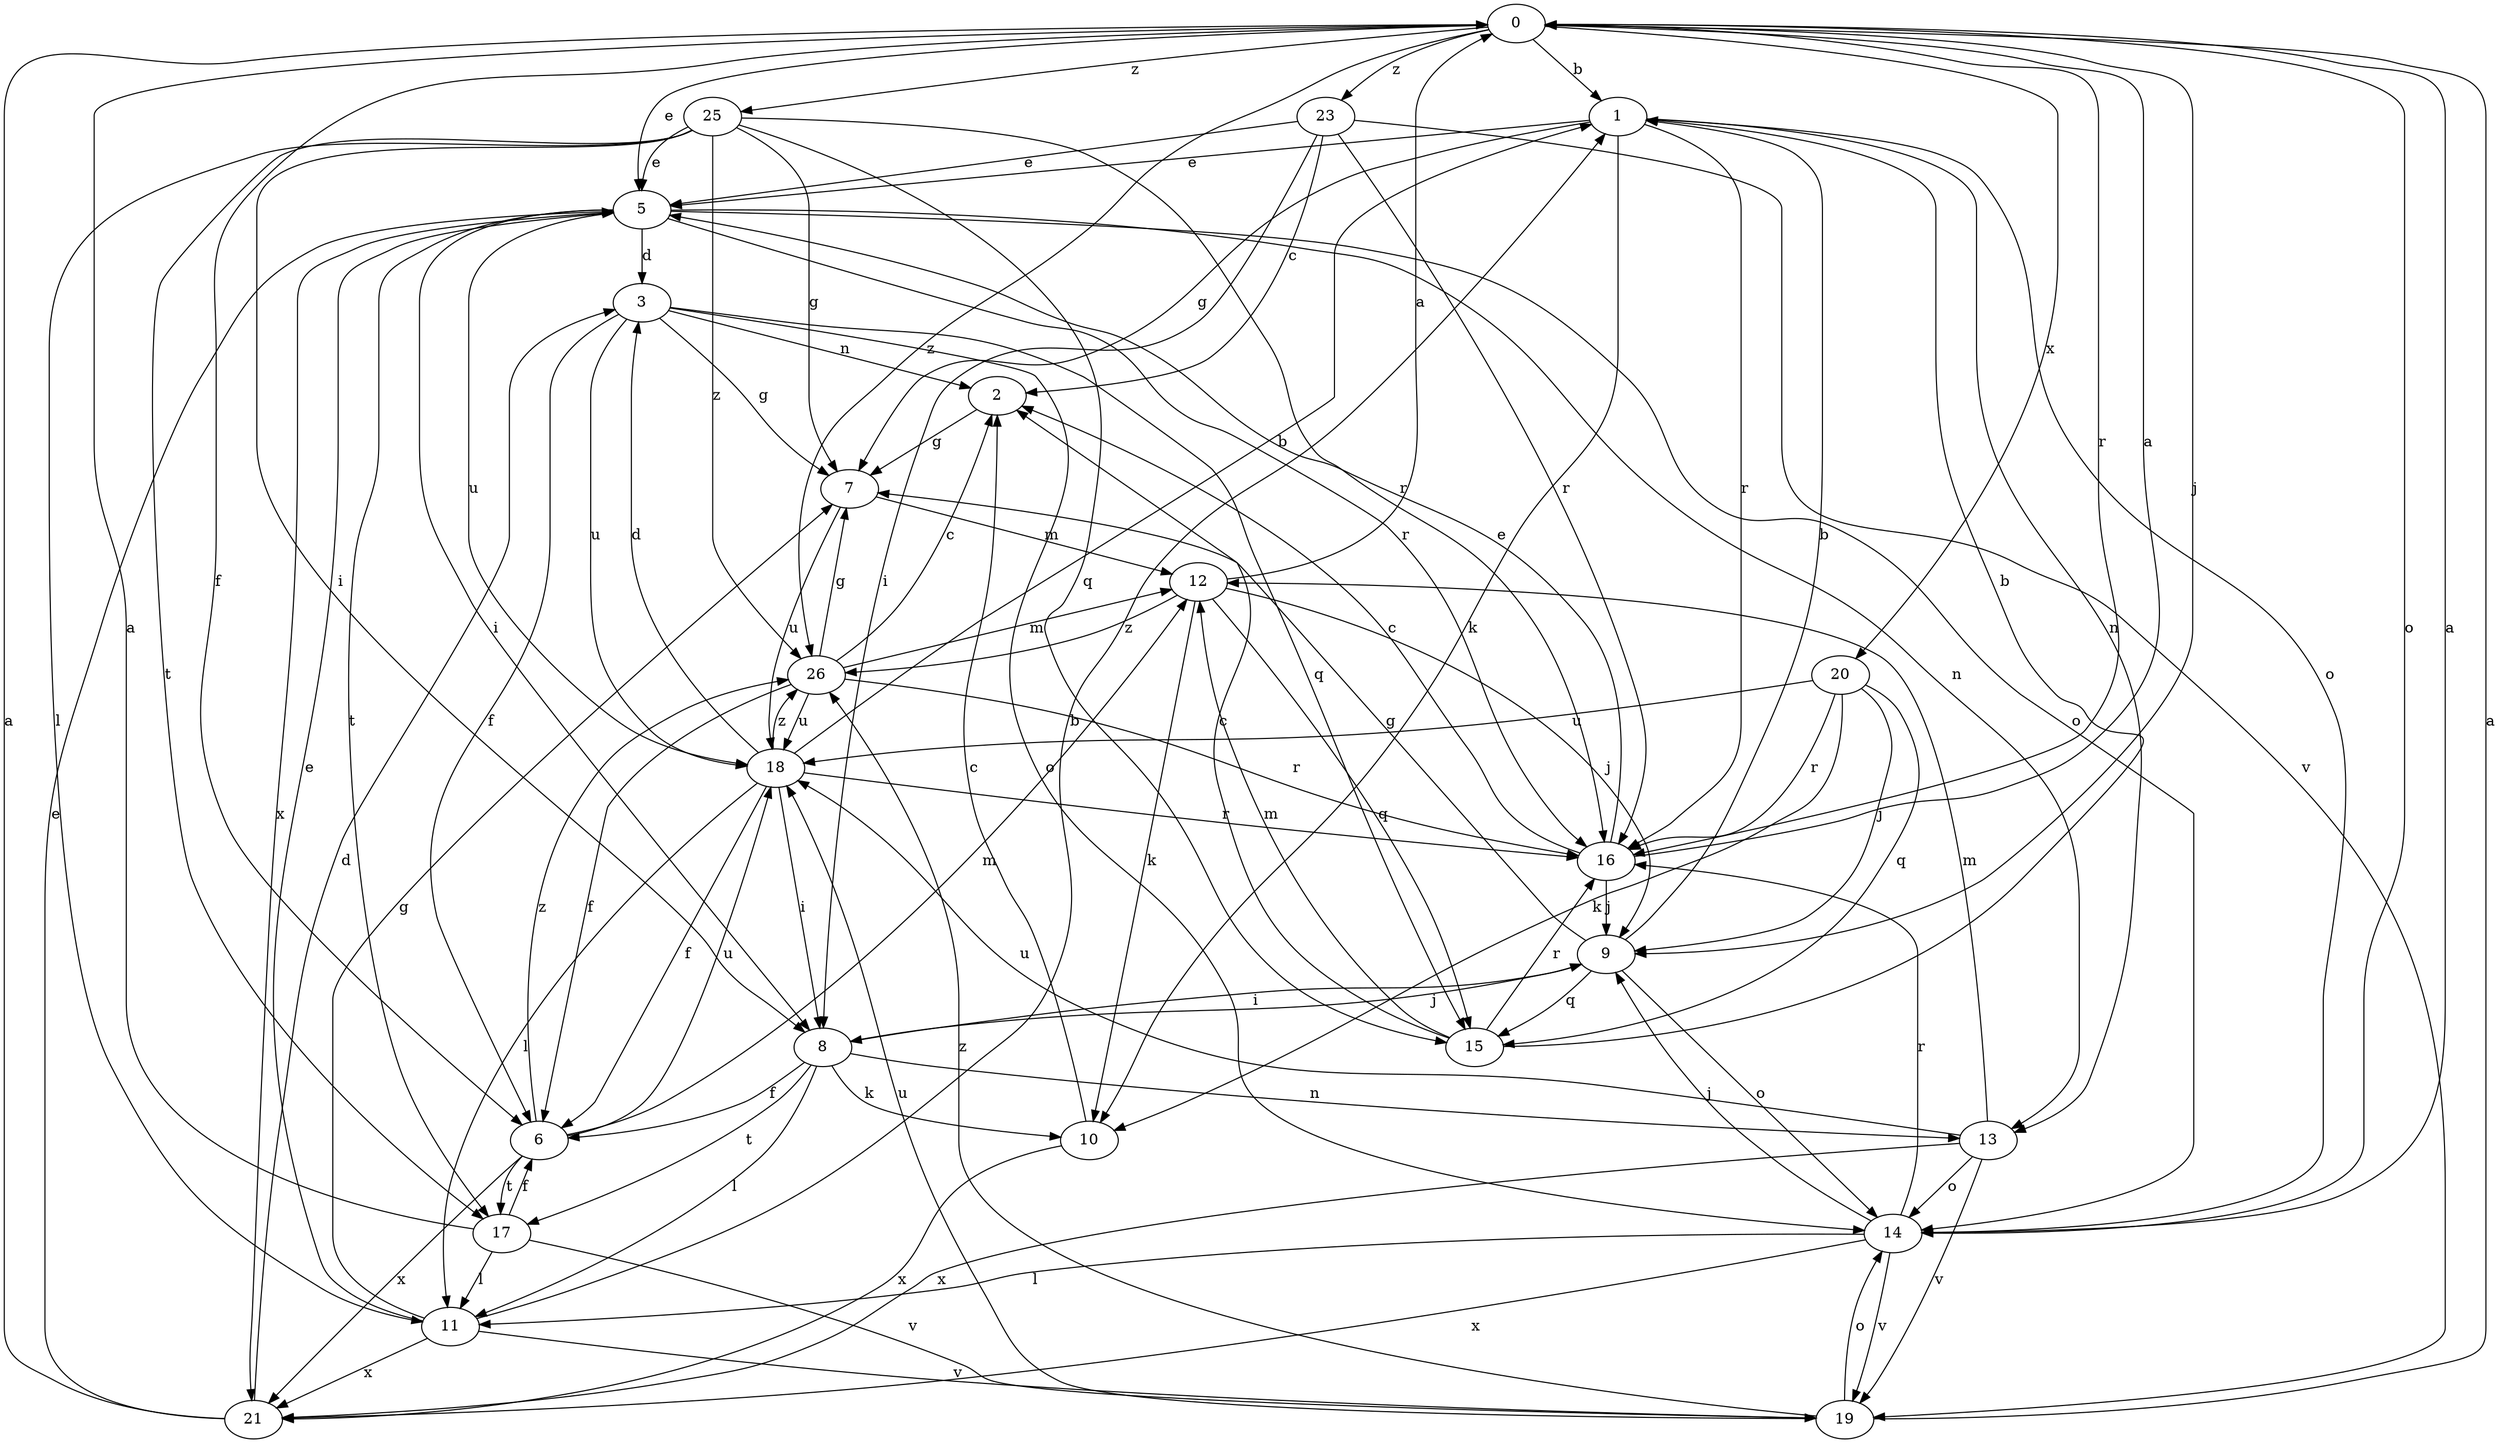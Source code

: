 strict digraph  {
0;
1;
2;
3;
5;
6;
7;
8;
9;
10;
11;
12;
13;
14;
15;
16;
17;
18;
19;
20;
21;
23;
25;
26;
0 -> 1  [label=b];
0 -> 5  [label=e];
0 -> 6  [label=f];
0 -> 9  [label=j];
0 -> 14  [label=o];
0 -> 16  [label=r];
0 -> 20  [label=x];
0 -> 23  [label=z];
0 -> 25  [label=z];
0 -> 26  [label=z];
1 -> 5  [label=e];
1 -> 7  [label=g];
1 -> 10  [label=k];
1 -> 13  [label=n];
1 -> 14  [label=o];
1 -> 16  [label=r];
2 -> 7  [label=g];
3 -> 6  [label=f];
3 -> 7  [label=g];
3 -> 14  [label=o];
3 -> 15  [label=q];
3 -> 18  [label=u];
3 -> 2  [label=n];
5 -> 3  [label=d];
5 -> 8  [label=i];
5 -> 13  [label=n];
5 -> 14  [label=o];
5 -> 16  [label=r];
5 -> 17  [label=t];
5 -> 18  [label=u];
5 -> 21  [label=x];
6 -> 12  [label=m];
6 -> 17  [label=t];
6 -> 18  [label=u];
6 -> 21  [label=x];
6 -> 26  [label=z];
7 -> 12  [label=m];
7 -> 18  [label=u];
8 -> 6  [label=f];
8 -> 9  [label=j];
8 -> 10  [label=k];
8 -> 11  [label=l];
8 -> 13  [label=n];
8 -> 17  [label=t];
9 -> 1  [label=b];
9 -> 7  [label=g];
9 -> 8  [label=i];
9 -> 14  [label=o];
9 -> 15  [label=q];
10 -> 2  [label=c];
10 -> 21  [label=x];
11 -> 1  [label=b];
11 -> 5  [label=e];
11 -> 7  [label=g];
11 -> 19  [label=v];
11 -> 21  [label=x];
12 -> 0  [label=a];
12 -> 9  [label=j];
12 -> 10  [label=k];
12 -> 15  [label=q];
12 -> 26  [label=z];
13 -> 12  [label=m];
13 -> 14  [label=o];
13 -> 18  [label=u];
13 -> 19  [label=v];
13 -> 21  [label=x];
14 -> 0  [label=a];
14 -> 9  [label=j];
14 -> 11  [label=l];
14 -> 16  [label=r];
14 -> 19  [label=v];
14 -> 21  [label=x];
15 -> 1  [label=b];
15 -> 2  [label=c];
15 -> 12  [label=m];
15 -> 16  [label=r];
16 -> 0  [label=a];
16 -> 2  [label=c];
16 -> 5  [label=e];
16 -> 9  [label=j];
17 -> 0  [label=a];
17 -> 6  [label=f];
17 -> 11  [label=l];
17 -> 19  [label=v];
18 -> 1  [label=b];
18 -> 3  [label=d];
18 -> 6  [label=f];
18 -> 8  [label=i];
18 -> 11  [label=l];
18 -> 16  [label=r];
18 -> 26  [label=z];
19 -> 0  [label=a];
19 -> 14  [label=o];
19 -> 18  [label=u];
19 -> 26  [label=z];
20 -> 9  [label=j];
20 -> 10  [label=k];
20 -> 15  [label=q];
20 -> 16  [label=r];
20 -> 18  [label=u];
21 -> 0  [label=a];
21 -> 3  [label=d];
21 -> 5  [label=e];
23 -> 2  [label=c];
23 -> 5  [label=e];
23 -> 8  [label=i];
23 -> 16  [label=r];
23 -> 19  [label=v];
25 -> 5  [label=e];
25 -> 7  [label=g];
25 -> 8  [label=i];
25 -> 11  [label=l];
25 -> 15  [label=q];
25 -> 16  [label=r];
25 -> 17  [label=t];
25 -> 26  [label=z];
26 -> 2  [label=c];
26 -> 6  [label=f];
26 -> 7  [label=g];
26 -> 12  [label=m];
26 -> 16  [label=r];
26 -> 18  [label=u];
}
